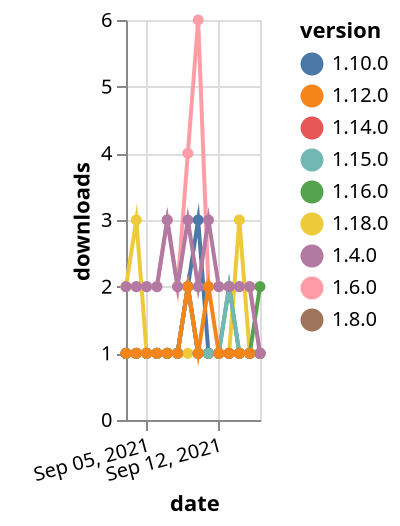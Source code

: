 {"$schema": "https://vega.github.io/schema/vega-lite/v5.json", "description": "A simple bar chart with embedded data.", "data": {"values": [{"date": "2021-09-03", "total": 2555, "delta": 2, "version": "1.6.0"}, {"date": "2021-09-04", "total": 2557, "delta": 2, "version": "1.6.0"}, {"date": "2021-09-05", "total": 2559, "delta": 2, "version": "1.6.0"}, {"date": "2021-09-06", "total": 2561, "delta": 2, "version": "1.6.0"}, {"date": "2021-09-07", "total": 2564, "delta": 3, "version": "1.6.0"}, {"date": "2021-09-08", "total": 2566, "delta": 2, "version": "1.6.0"}, {"date": "2021-09-09", "total": 2570, "delta": 4, "version": "1.6.0"}, {"date": "2021-09-10", "total": 2576, "delta": 6, "version": "1.6.0"}, {"date": "2021-09-11", "total": 2578, "delta": 2, "version": "1.6.0"}, {"date": "2021-09-12", "total": 2580, "delta": 2, "version": "1.6.0"}, {"date": "2021-09-13", "total": 2582, "delta": 2, "version": "1.6.0"}, {"date": "2021-09-14", "total": 2584, "delta": 2, "version": "1.6.0"}, {"date": "2021-09-15", "total": 2586, "delta": 2, "version": "1.6.0"}, {"date": "2021-09-16", "total": 2587, "delta": 1, "version": "1.6.0"}, {"date": "2021-09-03", "total": 127, "delta": 2, "version": "1.18.0"}, {"date": "2021-09-04", "total": 130, "delta": 3, "version": "1.18.0"}, {"date": "2021-09-05", "total": 131, "delta": 1, "version": "1.18.0"}, {"date": "2021-09-06", "total": 132, "delta": 1, "version": "1.18.0"}, {"date": "2021-09-07", "total": 133, "delta": 1, "version": "1.18.0"}, {"date": "2021-09-08", "total": 134, "delta": 1, "version": "1.18.0"}, {"date": "2021-09-09", "total": 135, "delta": 1, "version": "1.18.0"}, {"date": "2021-09-10", "total": 136, "delta": 1, "version": "1.18.0"}, {"date": "2021-09-11", "total": 137, "delta": 1, "version": "1.18.0"}, {"date": "2021-09-12", "total": 138, "delta": 1, "version": "1.18.0"}, {"date": "2021-09-13", "total": 139, "delta": 1, "version": "1.18.0"}, {"date": "2021-09-14", "total": 142, "delta": 3, "version": "1.18.0"}, {"date": "2021-09-15", "total": 143, "delta": 1, "version": "1.18.0"}, {"date": "2021-09-16", "total": 144, "delta": 1, "version": "1.18.0"}, {"date": "2021-09-03", "total": 323, "delta": 1, "version": "1.8.0"}, {"date": "2021-09-04", "total": 324, "delta": 1, "version": "1.8.0"}, {"date": "2021-09-05", "total": 325, "delta": 1, "version": "1.8.0"}, {"date": "2021-09-06", "total": 326, "delta": 1, "version": "1.8.0"}, {"date": "2021-09-07", "total": 327, "delta": 1, "version": "1.8.0"}, {"date": "2021-09-08", "total": 328, "delta": 1, "version": "1.8.0"}, {"date": "2021-09-09", "total": 330, "delta": 2, "version": "1.8.0"}, {"date": "2021-09-10", "total": 331, "delta": 1, "version": "1.8.0"}, {"date": "2021-09-11", "total": 332, "delta": 1, "version": "1.8.0"}, {"date": "2021-09-12", "total": 333, "delta": 1, "version": "1.8.0"}, {"date": "2021-09-13", "total": 334, "delta": 1, "version": "1.8.0"}, {"date": "2021-09-14", "total": 335, "delta": 1, "version": "1.8.0"}, {"date": "2021-09-15", "total": 336, "delta": 1, "version": "1.8.0"}, {"date": "2021-09-16", "total": 337, "delta": 1, "version": "1.8.0"}, {"date": "2021-09-03", "total": 314, "delta": 1, "version": "1.10.0"}, {"date": "2021-09-04", "total": 315, "delta": 1, "version": "1.10.0"}, {"date": "2021-09-05", "total": 316, "delta": 1, "version": "1.10.0"}, {"date": "2021-09-06", "total": 317, "delta": 1, "version": "1.10.0"}, {"date": "2021-09-07", "total": 318, "delta": 1, "version": "1.10.0"}, {"date": "2021-09-08", "total": 319, "delta": 1, "version": "1.10.0"}, {"date": "2021-09-09", "total": 321, "delta": 2, "version": "1.10.0"}, {"date": "2021-09-10", "total": 324, "delta": 3, "version": "1.10.0"}, {"date": "2021-09-11", "total": 325, "delta": 1, "version": "1.10.0"}, {"date": "2021-09-12", "total": 326, "delta": 1, "version": "1.10.0"}, {"date": "2021-09-13", "total": 327, "delta": 1, "version": "1.10.0"}, {"date": "2021-09-14", "total": 328, "delta": 1, "version": "1.10.0"}, {"date": "2021-09-15", "total": 329, "delta": 1, "version": "1.10.0"}, {"date": "2021-09-16", "total": 330, "delta": 1, "version": "1.10.0"}, {"date": "2021-09-03", "total": 172, "delta": 1, "version": "1.16.0"}, {"date": "2021-09-04", "total": 173, "delta": 1, "version": "1.16.0"}, {"date": "2021-09-05", "total": 174, "delta": 1, "version": "1.16.0"}, {"date": "2021-09-06", "total": 175, "delta": 1, "version": "1.16.0"}, {"date": "2021-09-07", "total": 176, "delta": 1, "version": "1.16.0"}, {"date": "2021-09-08", "total": 177, "delta": 1, "version": "1.16.0"}, {"date": "2021-09-09", "total": 179, "delta": 2, "version": "1.16.0"}, {"date": "2021-09-10", "total": 180, "delta": 1, "version": "1.16.0"}, {"date": "2021-09-11", "total": 181, "delta": 1, "version": "1.16.0"}, {"date": "2021-09-12", "total": 182, "delta": 1, "version": "1.16.0"}, {"date": "2021-09-13", "total": 184, "delta": 2, "version": "1.16.0"}, {"date": "2021-09-14", "total": 185, "delta": 1, "version": "1.16.0"}, {"date": "2021-09-15", "total": 186, "delta": 1, "version": "1.16.0"}, {"date": "2021-09-16", "total": 188, "delta": 2, "version": "1.16.0"}, {"date": "2021-09-03", "total": 154, "delta": 1, "version": "1.14.0"}, {"date": "2021-09-04", "total": 155, "delta": 1, "version": "1.14.0"}, {"date": "2021-09-05", "total": 156, "delta": 1, "version": "1.14.0"}, {"date": "2021-09-06", "total": 157, "delta": 1, "version": "1.14.0"}, {"date": "2021-09-07", "total": 158, "delta": 1, "version": "1.14.0"}, {"date": "2021-09-08", "total": 159, "delta": 1, "version": "1.14.0"}, {"date": "2021-09-09", "total": 161, "delta": 2, "version": "1.14.0"}, {"date": "2021-09-10", "total": 162, "delta": 1, "version": "1.14.0"}, {"date": "2021-09-11", "total": 163, "delta": 1, "version": "1.14.0"}, {"date": "2021-09-12", "total": 164, "delta": 1, "version": "1.14.0"}, {"date": "2021-09-13", "total": 165, "delta": 1, "version": "1.14.0"}, {"date": "2021-09-14", "total": 166, "delta": 1, "version": "1.14.0"}, {"date": "2021-09-15", "total": 167, "delta": 1, "version": "1.14.0"}, {"date": "2021-09-16", "total": 168, "delta": 1, "version": "1.14.0"}, {"date": "2021-09-03", "total": 137, "delta": 1, "version": "1.15.0"}, {"date": "2021-09-04", "total": 138, "delta": 1, "version": "1.15.0"}, {"date": "2021-09-05", "total": 139, "delta": 1, "version": "1.15.0"}, {"date": "2021-09-06", "total": 140, "delta": 1, "version": "1.15.0"}, {"date": "2021-09-07", "total": 141, "delta": 1, "version": "1.15.0"}, {"date": "2021-09-08", "total": 142, "delta": 1, "version": "1.15.0"}, {"date": "2021-09-09", "total": 144, "delta": 2, "version": "1.15.0"}, {"date": "2021-09-10", "total": 145, "delta": 1, "version": "1.15.0"}, {"date": "2021-09-11", "total": 146, "delta": 1, "version": "1.15.0"}, {"date": "2021-09-12", "total": 147, "delta": 1, "version": "1.15.0"}, {"date": "2021-09-13", "total": 149, "delta": 2, "version": "1.15.0"}, {"date": "2021-09-14", "total": 150, "delta": 1, "version": "1.15.0"}, {"date": "2021-09-15", "total": 151, "delta": 1, "version": "1.15.0"}, {"date": "2021-09-16", "total": 152, "delta": 1, "version": "1.15.0"}, {"date": "2021-09-03", "total": 187, "delta": 1, "version": "1.12.0"}, {"date": "2021-09-04", "total": 188, "delta": 1, "version": "1.12.0"}, {"date": "2021-09-05", "total": 189, "delta": 1, "version": "1.12.0"}, {"date": "2021-09-06", "total": 190, "delta": 1, "version": "1.12.0"}, {"date": "2021-09-07", "total": 191, "delta": 1, "version": "1.12.0"}, {"date": "2021-09-08", "total": 192, "delta": 1, "version": "1.12.0"}, {"date": "2021-09-09", "total": 194, "delta": 2, "version": "1.12.0"}, {"date": "2021-09-10", "total": 195, "delta": 1, "version": "1.12.0"}, {"date": "2021-09-11", "total": 197, "delta": 2, "version": "1.12.0"}, {"date": "2021-09-12", "total": 198, "delta": 1, "version": "1.12.0"}, {"date": "2021-09-13", "total": 199, "delta": 1, "version": "1.12.0"}, {"date": "2021-09-14", "total": 200, "delta": 1, "version": "1.12.0"}, {"date": "2021-09-15", "total": 201, "delta": 1, "version": "1.12.0"}, {"date": "2021-09-16", "total": 202, "delta": 1, "version": "1.12.0"}, {"date": "2021-09-03", "total": 2322, "delta": 2, "version": "1.4.0"}, {"date": "2021-09-04", "total": 2324, "delta": 2, "version": "1.4.0"}, {"date": "2021-09-05", "total": 2326, "delta": 2, "version": "1.4.0"}, {"date": "2021-09-06", "total": 2328, "delta": 2, "version": "1.4.0"}, {"date": "2021-09-07", "total": 2331, "delta": 3, "version": "1.4.0"}, {"date": "2021-09-08", "total": 2333, "delta": 2, "version": "1.4.0"}, {"date": "2021-09-09", "total": 2336, "delta": 3, "version": "1.4.0"}, {"date": "2021-09-10", "total": 2338, "delta": 2, "version": "1.4.0"}, {"date": "2021-09-11", "total": 2341, "delta": 3, "version": "1.4.0"}, {"date": "2021-09-12", "total": 2343, "delta": 2, "version": "1.4.0"}, {"date": "2021-09-13", "total": 2345, "delta": 2, "version": "1.4.0"}, {"date": "2021-09-14", "total": 2347, "delta": 2, "version": "1.4.0"}, {"date": "2021-09-15", "total": 2349, "delta": 2, "version": "1.4.0"}, {"date": "2021-09-16", "total": 2350, "delta": 1, "version": "1.4.0"}]}, "width": "container", "mark": {"type": "line", "point": {"filled": true}}, "encoding": {"x": {"field": "date", "type": "temporal", "timeUnit": "yearmonthdate", "title": "date", "axis": {"labelAngle": -15}}, "y": {"field": "delta", "type": "quantitative", "title": "downloads"}, "color": {"field": "version", "type": "nominal"}, "tooltip": {"field": "delta"}}}